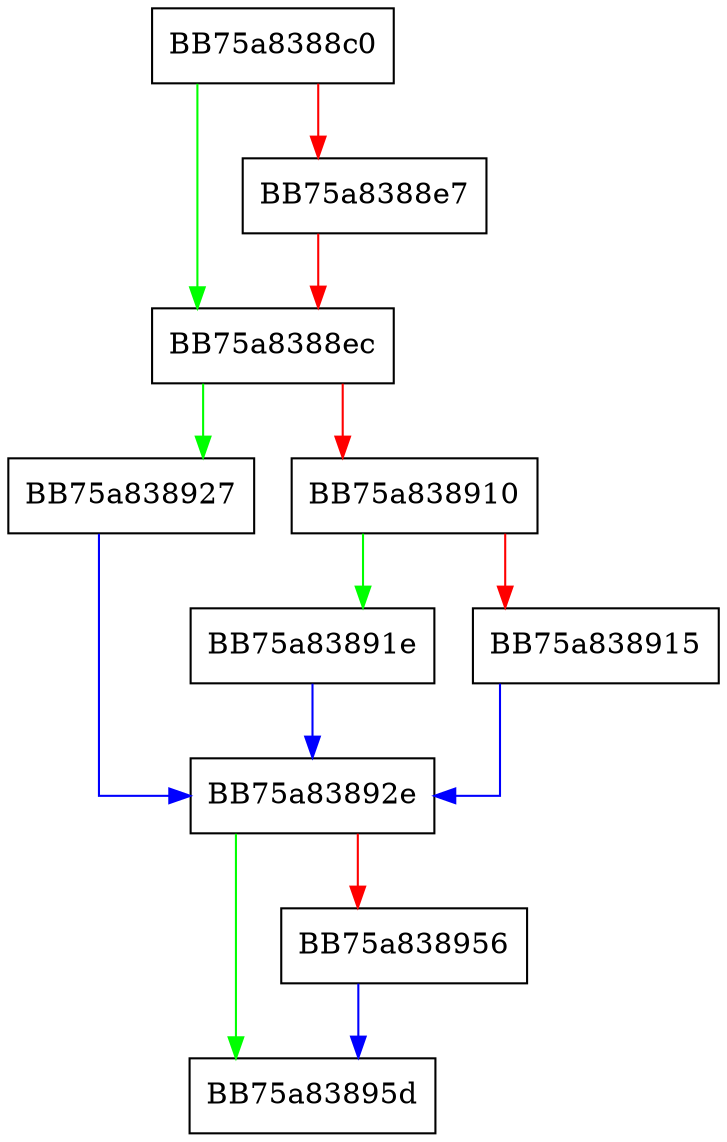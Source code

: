 digraph HandleNotification {
  node [shape="box"];
  graph [splines=ortho];
  BB75a8388c0 -> BB75a8388ec [color="green"];
  BB75a8388c0 -> BB75a8388e7 [color="red"];
  BB75a8388e7 -> BB75a8388ec [color="red"];
  BB75a8388ec -> BB75a838927 [color="green"];
  BB75a8388ec -> BB75a838910 [color="red"];
  BB75a838910 -> BB75a83891e [color="green"];
  BB75a838910 -> BB75a838915 [color="red"];
  BB75a838915 -> BB75a83892e [color="blue"];
  BB75a83891e -> BB75a83892e [color="blue"];
  BB75a838927 -> BB75a83892e [color="blue"];
  BB75a83892e -> BB75a83895d [color="green"];
  BB75a83892e -> BB75a838956 [color="red"];
  BB75a838956 -> BB75a83895d [color="blue"];
}